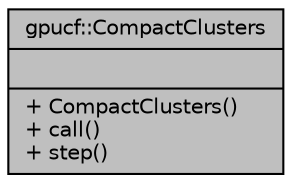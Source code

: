 digraph "gpucf::CompactClusters"
{
 // INTERACTIVE_SVG=YES
  bgcolor="transparent";
  edge [fontname="Helvetica",fontsize="10",labelfontname="Helvetica",labelfontsize="10"];
  node [fontname="Helvetica",fontsize="10",shape=record];
  Node1 [label="{gpucf::CompactClusters\n||+ CompactClusters()\l+ call()\l+ step()\l}",height=0.2,width=0.4,color="black", fillcolor="grey75", style="filled", fontcolor="black"];
}
